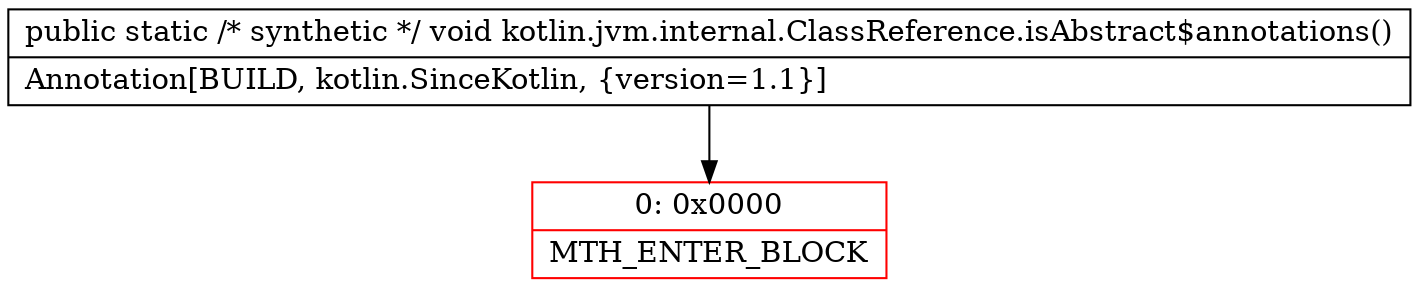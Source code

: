 digraph "CFG forkotlin.jvm.internal.ClassReference.isAbstract$annotations()V" {
subgraph cluster_Region_1683146523 {
label = "R(0)";
node [shape=record,color=blue];
}
Node_0 [shape=record,color=red,label="{0\:\ 0x0000|MTH_ENTER_BLOCK\l}"];
MethodNode[shape=record,label="{public static \/* synthetic *\/ void kotlin.jvm.internal.ClassReference.isAbstract$annotations()  | Annotation[BUILD, kotlin.SinceKotlin, \{version=1.1\}]\l}"];
MethodNode -> Node_0;
}

